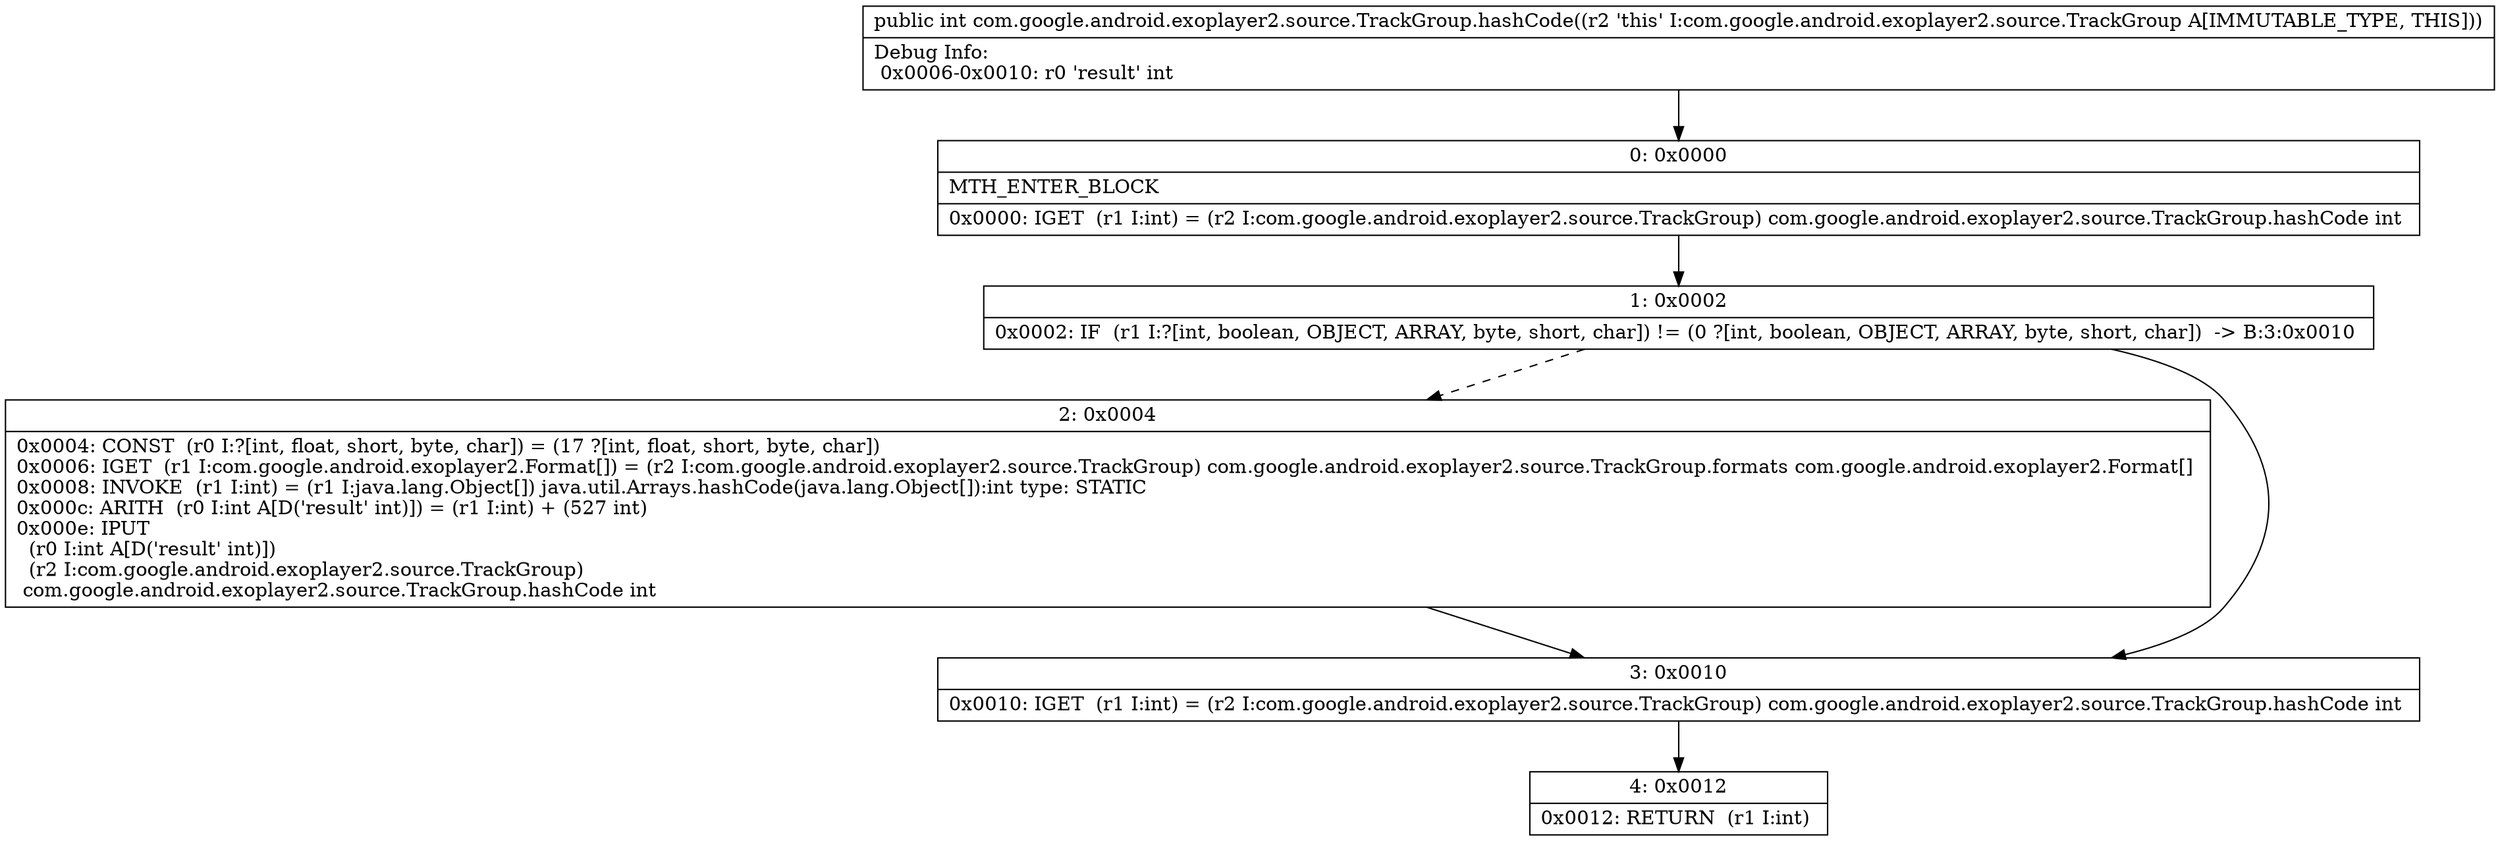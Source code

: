 digraph "CFG forcom.google.android.exoplayer2.source.TrackGroup.hashCode()I" {
Node_0 [shape=record,label="{0\:\ 0x0000|MTH_ENTER_BLOCK\l|0x0000: IGET  (r1 I:int) = (r2 I:com.google.android.exoplayer2.source.TrackGroup) com.google.android.exoplayer2.source.TrackGroup.hashCode int \l}"];
Node_1 [shape=record,label="{1\:\ 0x0002|0x0002: IF  (r1 I:?[int, boolean, OBJECT, ARRAY, byte, short, char]) != (0 ?[int, boolean, OBJECT, ARRAY, byte, short, char])  \-\> B:3:0x0010 \l}"];
Node_2 [shape=record,label="{2\:\ 0x0004|0x0004: CONST  (r0 I:?[int, float, short, byte, char]) = (17 ?[int, float, short, byte, char]) \l0x0006: IGET  (r1 I:com.google.android.exoplayer2.Format[]) = (r2 I:com.google.android.exoplayer2.source.TrackGroup) com.google.android.exoplayer2.source.TrackGroup.formats com.google.android.exoplayer2.Format[] \l0x0008: INVOKE  (r1 I:int) = (r1 I:java.lang.Object[]) java.util.Arrays.hashCode(java.lang.Object[]):int type: STATIC \l0x000c: ARITH  (r0 I:int A[D('result' int)]) = (r1 I:int) + (527 int) \l0x000e: IPUT  \l  (r0 I:int A[D('result' int)])\l  (r2 I:com.google.android.exoplayer2.source.TrackGroup)\l com.google.android.exoplayer2.source.TrackGroup.hashCode int \l}"];
Node_3 [shape=record,label="{3\:\ 0x0010|0x0010: IGET  (r1 I:int) = (r2 I:com.google.android.exoplayer2.source.TrackGroup) com.google.android.exoplayer2.source.TrackGroup.hashCode int \l}"];
Node_4 [shape=record,label="{4\:\ 0x0012|0x0012: RETURN  (r1 I:int) \l}"];
MethodNode[shape=record,label="{public int com.google.android.exoplayer2.source.TrackGroup.hashCode((r2 'this' I:com.google.android.exoplayer2.source.TrackGroup A[IMMUTABLE_TYPE, THIS]))  | Debug Info:\l  0x0006\-0x0010: r0 'result' int\l}"];
MethodNode -> Node_0;
Node_0 -> Node_1;
Node_1 -> Node_2[style=dashed];
Node_1 -> Node_3;
Node_2 -> Node_3;
Node_3 -> Node_4;
}

